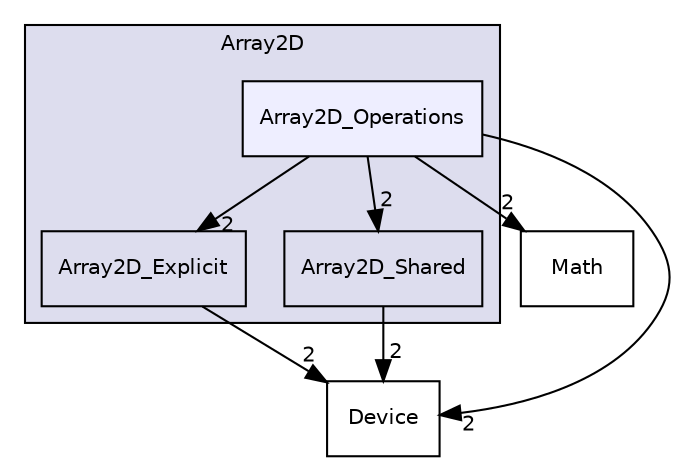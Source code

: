 digraph "Array2D/Array2D_Operations" {
  bgcolor=transparent;
  compound=true
  node [ fontsize="10", fontname="Helvetica"];
  edge [ labelfontsize="10", labelfontname="Helvetica"];
  subgraph clusterdir_224ac7b824186f4773522b8bb0743517 {
    graph [ bgcolor="#ddddee", pencolor="black", label="Array2D" fontname="Helvetica", fontsize="10", URL="dir_224ac7b824186f4773522b8bb0743517.html"]
  dir_d07f70f6f0df2fd62d6391256576f752 [shape=box label="Array2D_Explicit" URL="dir_d07f70f6f0df2fd62d6391256576f752.html"];
  dir_f544caf13974911bd88875a479180312 [shape=box label="Array2D_Shared" URL="dir_f544caf13974911bd88875a479180312.html"];
  dir_a118c8551ae35aa43f8c69a27daef666 [shape=box, label="Array2D_Operations", style="filled", fillcolor="#eeeeff", pencolor="black", URL="dir_a118c8551ae35aa43f8c69a27daef666.html"];
  }
  dir_3813464283bee2267f39dcf080a84d74 [shape=box label="Math" URL="dir_3813464283bee2267f39dcf080a84d74.html"];
  dir_737e998198a830156af4433d00da986d [shape=box label="Device" URL="dir_737e998198a830156af4433d00da986d.html"];
  dir_f544caf13974911bd88875a479180312->dir_737e998198a830156af4433d00da986d [headlabel="2", labeldistance=1.5 headhref="dir_000005_000006.html"];
  dir_a118c8551ae35aa43f8c69a27daef666->dir_3813464283bee2267f39dcf080a84d74 [headlabel="2", labeldistance=1.5 headhref="dir_000004_000007.html"];
  dir_a118c8551ae35aa43f8c69a27daef666->dir_737e998198a830156af4433d00da986d [headlabel="2", labeldistance=1.5 headhref="dir_000004_000006.html"];
  dir_a118c8551ae35aa43f8c69a27daef666->dir_d07f70f6f0df2fd62d6391256576f752 [headlabel="2", labeldistance=1.5 headhref="dir_000004_000002.html"];
  dir_a118c8551ae35aa43f8c69a27daef666->dir_f544caf13974911bd88875a479180312 [headlabel="2", labeldistance=1.5 headhref="dir_000004_000005.html"];
  dir_d07f70f6f0df2fd62d6391256576f752->dir_737e998198a830156af4433d00da986d [headlabel="2", labeldistance=1.5 headhref="dir_000002_000006.html"];
}
